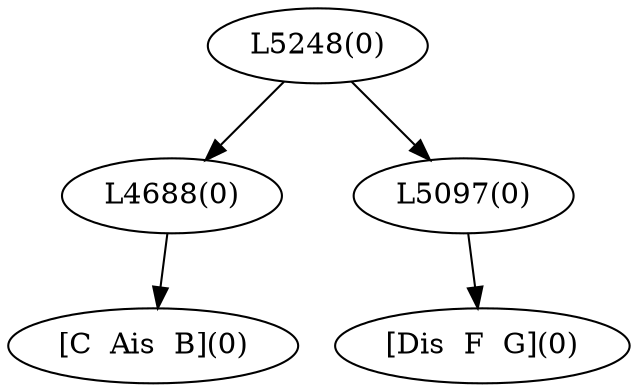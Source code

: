 digraph sample{
"L4688(0)"->"[C  Ais  B](0)"
"L5097(0)"->"[Dis  F  G](0)"
"L5248(0)"->"L4688(0)"
"L5248(0)"->"L5097(0)"
{rank = min; "L5248(0)"}
{rank = same; "L4688(0)"; "L5097(0)";}
{rank = max; "[C  Ais  B](0)"; "[Dis  F  G](0)";}
}